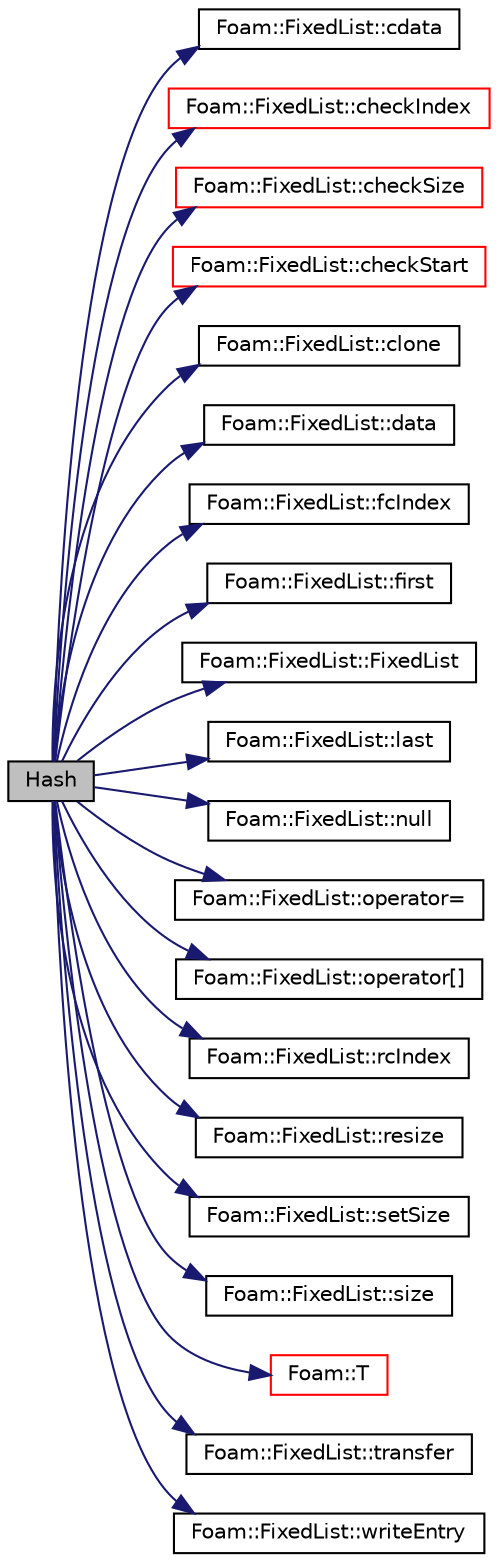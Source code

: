 digraph "Hash"
{
  bgcolor="transparent";
  edge [fontname="Helvetica",fontsize="10",labelfontname="Helvetica",labelfontsize="10"];
  node [fontname="Helvetica",fontsize="10",shape=record];
  rankdir="LR";
  Node1 [label="Hash",height=0.2,width=0.4,color="black", fillcolor="grey75", style="filled", fontcolor="black"];
  Node1 -> Node2 [color="midnightblue",fontsize="10",style="solid",fontname="Helvetica"];
  Node2 [label="Foam::FixedList::cdata",height=0.2,width=0.4,color="black",URL="$a00834.html#ab4a92abda502658abda8f1dbedbf4a94",tooltip="Return a const pointer to the first data element,. "];
  Node1 -> Node3 [color="midnightblue",fontsize="10",style="solid",fontname="Helvetica"];
  Node3 [label="Foam::FixedList::checkIndex",height=0.2,width=0.4,color="red",URL="$a00834.html#a3af76a0ec4622f6c85bb6b5e4c17bac8",tooltip="Check index i is within valid range (0 ... size-1). "];
  Node1 -> Node4 [color="midnightblue",fontsize="10",style="solid",fontname="Helvetica"];
  Node4 [label="Foam::FixedList::checkSize",height=0.2,width=0.4,color="red",URL="$a00834.html#a5b3ad2ea3c4d2c83108574d9ea81bfc4",tooltip="Check size is within valid range (0 ... size). "];
  Node1 -> Node5 [color="midnightblue",fontsize="10",style="solid",fontname="Helvetica"];
  Node5 [label="Foam::FixedList::checkStart",height=0.2,width=0.4,color="red",URL="$a00834.html#a7b82ab71e2cfdfbe97095ab7fbcd6123",tooltip="Check start is within valid range (0 ... size-1). "];
  Node1 -> Node6 [color="midnightblue",fontsize="10",style="solid",fontname="Helvetica"];
  Node6 [label="Foam::FixedList::clone",height=0.2,width=0.4,color="black",URL="$a00834.html#a6c1fe841bd1ba6239f8c7910263f4745",tooltip="Clone. "];
  Node1 -> Node7 [color="midnightblue",fontsize="10",style="solid",fontname="Helvetica"];
  Node7 [label="Foam::FixedList::data",height=0.2,width=0.4,color="black",URL="$a00834.html#adc1e16b293a89a9ccc9541058b5ca560",tooltip="Return a pointer to the first data element,. "];
  Node1 -> Node8 [color="midnightblue",fontsize="10",style="solid",fontname="Helvetica"];
  Node8 [label="Foam::FixedList::fcIndex",height=0.2,width=0.4,color="black",URL="$a00834.html#af4d05e19e6cdc80f0c7acd5bbe250f69",tooltip="Return the forward circular index, i.e. the next index. "];
  Node1 -> Node9 [color="midnightblue",fontsize="10",style="solid",fontname="Helvetica"];
  Node9 [label="Foam::FixedList::first",height=0.2,width=0.4,color="black",URL="$a00834.html#a1c9828bc3de9502754d944c95a2ce0d9",tooltip="Return the first element of the list. "];
  Node1 -> Node10 [color="midnightblue",fontsize="10",style="solid",fontname="Helvetica"];
  Node10 [label="Foam::FixedList::FixedList",height=0.2,width=0.4,color="black",URL="$a00834.html#af1fc16a28db3d04203494311a466e862",tooltip="Null constructor. "];
  Node1 -> Node11 [color="midnightblue",fontsize="10",style="solid",fontname="Helvetica"];
  Node11 [label="Foam::FixedList::last",height=0.2,width=0.4,color="black",URL="$a00834.html#aef07c02ea1c27bdb5906043b399e0ff0",tooltip="Return the last element of the list. "];
  Node1 -> Node12 [color="midnightblue",fontsize="10",style="solid",fontname="Helvetica"];
  Node12 [label="Foam::FixedList::null",height=0.2,width=0.4,color="black",URL="$a00834.html#a1119a68e9eca897011652b2737819818",tooltip="Return a null FixedList. "];
  Node1 -> Node13 [color="midnightblue",fontsize="10",style="solid",fontname="Helvetica"];
  Node13 [label="Foam::FixedList::operator=",height=0.2,width=0.4,color="black",URL="$a00834.html#ad9f90f36de37830c698d95c77af0e8d4",tooltip="Assignment from array operator. Takes linear time. "];
  Node1 -> Node14 [color="midnightblue",fontsize="10",style="solid",fontname="Helvetica"];
  Node14 [label="Foam::FixedList::operator[]",height=0.2,width=0.4,color="black",URL="$a00834.html#a851e28f7788bbc82f5a4aa9f0efdefe4",tooltip="Return element of FixedList. "];
  Node1 -> Node15 [color="midnightblue",fontsize="10",style="solid",fontname="Helvetica"];
  Node15 [label="Foam::FixedList::rcIndex",height=0.2,width=0.4,color="black",URL="$a00834.html#ac854da7255402f41e46a47fb79398a2d",tooltip="Return the reverse circular index, i.e. the previous index. "];
  Node1 -> Node16 [color="midnightblue",fontsize="10",style="solid",fontname="Helvetica"];
  Node16 [label="Foam::FixedList::resize",height=0.2,width=0.4,color="black",URL="$a00834.html#a4eb7a78f8b52136a8668d0e785dace04",tooltip="Dummy resize function. "];
  Node1 -> Node17 [color="midnightblue",fontsize="10",style="solid",fontname="Helvetica"];
  Node17 [label="Foam::FixedList::setSize",height=0.2,width=0.4,color="black",URL="$a00834.html#aedb985ffeaf1bdbfeccc2a8730405703",tooltip="Dummy setSize function. "];
  Node1 -> Node18 [color="midnightblue",fontsize="10",style="solid",fontname="Helvetica"];
  Node18 [label="Foam::FixedList::size",height=0.2,width=0.4,color="black",URL="$a00834.html#a723361dc2020160f5492e8fe2d09fa44",tooltip="Return the number of elements in the FixedList. "];
  Node1 -> Node19 [color="midnightblue",fontsize="10",style="solid",fontname="Helvetica"];
  Node19 [label="Foam::T",height=0.2,width=0.4,color="red",URL="$a10974.html#ae57fda0abb14bb0944947c463c6e09d4"];
  Node1 -> Node20 [color="midnightblue",fontsize="10",style="solid",fontname="Helvetica"];
  Node20 [label="Foam::FixedList::transfer",height=0.2,width=0.4,color="black",URL="$a00834.html#ad199ea6fc3eb573dd9192b5606943cdd",tooltip="Copy (not transfer) the argument contents. "];
  Node1 -> Node21 [color="midnightblue",fontsize="10",style="solid",fontname="Helvetica"];
  Node21 [label="Foam::FixedList::writeEntry",height=0.2,width=0.4,color="black",URL="$a00834.html#a17ea04dd34200c8eb963c318c8569f84",tooltip="Write the FixedList as a dictionary entry. "];
}
